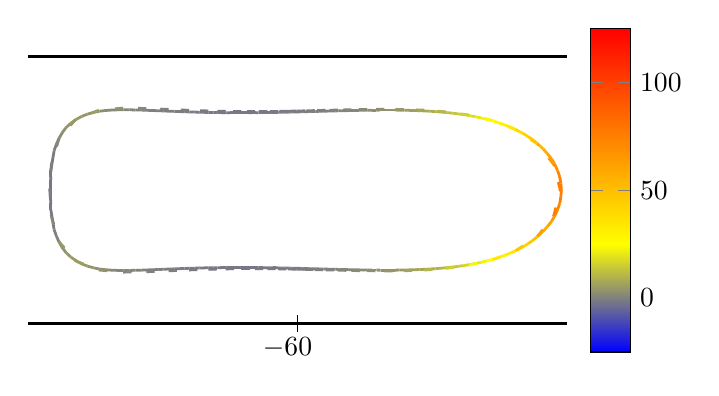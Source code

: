 \begin{tikzpicture}[scale=1.0]

\begin{axis}[
  hide axis,
  axis equal image,
  xmin = -65,
  xmax = -55,
  ymin = -3.0,
  ymax = +3.0,
  xtick = \empty,
  ytick = \empty,
  colorbar,
]

\addplot[line width=1pt,mesh,point meta=explicit,point meta min = -25, point meta max = 125]coordinates{
(-6.001e+01,1.449e+00) [-6.427e-01]
(-6.005e+01,1.448e+00) [-6.942e-01]
(-6.009e+01,1.447e+00) [-7.436e-01]
(-6.013e+01,1.446e+00) [-7.917e-01]
(-6.017e+01,1.445e+00) [-8.385e-01]
(-6.022e+01,1.444e+00) [-8.841e-01]
(-6.026e+01,1.443e+00) [-9.287e-01]
(-6.03e+01,1.442e+00) [-9.721e-01]
(-6.035e+01,1.441e+00) [-1.014e+00]
(-6.04e+01,1.44e+00) [-1.055e+00]
(-6.045e+01,1.44e+00) [-1.095e+00]
(-6.05e+01,1.439e+00) [-1.133e+00]
(-6.055e+01,1.438e+00) [-1.17e+00]
(-6.06e+01,1.437e+00) [-1.205e+00]
(-6.066e+01,1.436e+00) [-1.237e+00]
(-6.072e+01,1.436e+00) [-1.267e+00]
(-6.077e+01,1.435e+00) [-1.294e+00]
(-6.084e+01,1.435e+00) [-1.318e+00]
(-6.09e+01,1.434e+00) [-1.338e+00]
(-6.096e+01,1.434e+00) [-1.354e+00]
(-6.103e+01,1.434e+00) [-1.366e+00]
(-6.11e+01,1.434e+00) [-1.373e+00]
(-6.117e+01,1.434e+00) [-1.374e+00]
(-6.125e+01,1.434e+00) [-1.37e+00]
(-6.132e+01,1.435e+00) [-1.359e+00]
(-6.14e+01,1.436e+00) [-1.341e+00]
(-6.148e+01,1.437e+00) [-1.315e+00]
(-6.156e+01,1.438e+00) [-1.281e+00]
(-6.165e+01,1.44e+00) [-1.238e+00]
(-6.173e+01,1.441e+00) [-1.187e+00]
(-6.182e+01,1.444e+00) [-1.124e+00]
(-6.191e+01,1.446e+00) [-1.052e+00]
(-6.2e+01,1.449e+00) [-9.674e-01]
(-6.209e+01,1.452e+00) [-8.711e-01]
(-6.218e+01,1.455e+00) [-7.621e-01]
(-6.228e+01,1.459e+00) [-6.397e-01]
(-6.238e+01,1.462e+00) [-5.034e-01]
(-6.248e+01,1.467e+00) [-3.528e-01]
(-6.258e+01,1.471e+00) [-1.875e-01]
(-6.268e+01,1.475e+00) [-7.299e-03]
(-6.279e+01,1.479e+00) [1.883e-01]
(-6.289e+01,1.483e+00) [4.003e-01]
(-6.3e+01,1.486e+00) [6.308e-01]
(-6.311e+01,1.488e+00) [8.842e-01]
(-6.322e+01,1.489e+00) [1.169e+00]
(-6.333e+01,1.488e+00) [1.498e+00]
(-6.344e+01,1.484e+00) [1.893e+00]
(-6.355e+01,1.476e+00) [2.376e+00]
(-6.367e+01,1.462e+00) [2.963e+00]
(-6.378e+01,1.44e+00) [3.64e+00]
(-6.389e+01,1.409e+00) [4.332e+00]
(-6.4e+01,1.366e+00) [4.881e+00]
(-6.41e+01,1.31e+00) [5.08e+00]
(-6.42e+01,1.241e+00) [4.761e+00]
(-6.429e+01,1.157e+00) [3.908e+00]
(-6.436e+01,1.063e+00) [2.695e+00]
(-6.442e+01,9.583e-01) [1.398e+00]
(-6.447e+01,8.47e-01) [2.662e-01]
(-6.451e+01,7.309e-01) [-5.665e-01]
(-6.453e+01,6.117e-01) [-1.088e+00]
(-6.455e+01,4.907e-01) [-1.359e+00]
(-6.457e+01,3.686e-01) [-1.467e+00]
(-6.457e+01,2.46e-01) [-1.489e+00]
(-6.458e+01,1.231e-01) [-1.481e+00]
(-6.458e+01,-2.789e-09) [-1.475e+00]
(-6.458e+01,-1.231e-01) [-1.481e+00]
(-6.457e+01,-2.46e-01) [-1.489e+00]
(-6.457e+01,-3.686e-01) [-1.467e+00]
(-6.455e+01,-4.907e-01) [-1.359e+00]
(-6.453e+01,-6.117e-01) [-1.088e+00]
(-6.451e+01,-7.309e-01) [-5.665e-01]
(-6.447e+01,-8.47e-01) [2.662e-01]
(-6.442e+01,-9.583e-01) [1.398e+00]
(-6.436e+01,-1.063e+00) [2.695e+00]
(-6.429e+01,-1.157e+00) [3.908e+00]
(-6.42e+01,-1.241e+00) [4.761e+00]
(-6.41e+01,-1.31e+00) [5.08e+00]
(-6.4e+01,-1.366e+00) [4.881e+00]
(-6.389e+01,-1.409e+00) [4.332e+00]
(-6.378e+01,-1.44e+00) [3.64e+00]
(-6.367e+01,-1.462e+00) [2.963e+00]
(-6.355e+01,-1.476e+00) [2.376e+00]
(-6.344e+01,-1.484e+00) [1.893e+00]
(-6.333e+01,-1.488e+00) [1.498e+00]
(-6.322e+01,-1.489e+00) [1.169e+00]
(-6.311e+01,-1.488e+00) [8.842e-01]
(-6.3e+01,-1.486e+00) [6.308e-01]
(-6.289e+01,-1.483e+00) [4.003e-01]
(-6.279e+01,-1.479e+00) [1.883e-01]
(-6.268e+01,-1.475e+00) [-7.299e-03]
(-6.258e+01,-1.471e+00) [-1.875e-01]
(-6.248e+01,-1.467e+00) [-3.528e-01]
(-6.238e+01,-1.462e+00) [-5.034e-01]
(-6.228e+01,-1.459e+00) [-6.397e-01]
(-6.218e+01,-1.455e+00) [-7.621e-01]
(-6.209e+01,-1.452e+00) [-8.711e-01]
(-6.2e+01,-1.449e+00) [-9.674e-01]
(-6.191e+01,-1.446e+00) [-1.052e+00]
(-6.182e+01,-1.444e+00) [-1.124e+00]
(-6.173e+01,-1.441e+00) [-1.187e+00]
(-6.165e+01,-1.44e+00) [-1.238e+00]
(-6.156e+01,-1.438e+00) [-1.281e+00]
(-6.148e+01,-1.437e+00) [-1.315e+00]
(-6.14e+01,-1.436e+00) [-1.341e+00]
(-6.132e+01,-1.435e+00) [-1.359e+00]
(-6.125e+01,-1.434e+00) [-1.37e+00]
(-6.117e+01,-1.434e+00) [-1.374e+00]
(-6.11e+01,-1.434e+00) [-1.373e+00]
(-6.103e+01,-1.434e+00) [-1.366e+00]
(-6.096e+01,-1.434e+00) [-1.354e+00]
(-6.09e+01,-1.434e+00) [-1.338e+00]
(-6.084e+01,-1.435e+00) [-1.318e+00]
(-6.077e+01,-1.435e+00) [-1.294e+00]
(-6.072e+01,-1.436e+00) [-1.267e+00]
(-6.066e+01,-1.436e+00) [-1.237e+00]
(-6.06e+01,-1.437e+00) [-1.205e+00]
(-6.055e+01,-1.438e+00) [-1.17e+00]
(-6.05e+01,-1.439e+00) [-1.133e+00]
(-6.045e+01,-1.44e+00) [-1.095e+00]
(-6.04e+01,-1.44e+00) [-1.056e+00]
(-6.035e+01,-1.441e+00) [-1.014e+00]
(-6.03e+01,-1.442e+00) [-9.721e-01]
(-6.026e+01,-1.443e+00) [-9.287e-01]
(-6.022e+01,-1.444e+00) [-8.841e-01]
(-6.017e+01,-1.445e+00) [-8.385e-01]
(-6.013e+01,-1.446e+00) [-7.917e-01]
(-6.009e+01,-1.447e+00) [-7.436e-01]
(-6.005e+01,-1.448e+00) [-6.941e-01]
(-6.001e+01,-1.449e+00) [-6.429e-01]
(-5.997e+01,-1.45e+00) [-5.898e-01]
(-5.993e+01,-1.451e+00) [-5.345e-01]
(-5.989e+01,-1.452e+00) [-4.767e-01]
(-5.984e+01,-1.453e+00) [-4.16e-01]
(-5.98e+01,-1.454e+00) [-3.521e-01]
(-5.976e+01,-1.456e+00) [-2.845e-01]
(-5.971e+01,-1.457e+00) [-2.129e-01]
(-5.967e+01,-1.458e+00) [-1.367e-01]
(-5.962e+01,-1.459e+00) [-5.558e-02]
(-5.957e+01,-1.461e+00) [3.107e-02]
(-5.952e+01,-1.462e+00) [1.237e-01]
(-5.947e+01,-1.463e+00) [2.23e-01]
(-5.942e+01,-1.465e+00) [3.294e-01]
(-5.936e+01,-1.466e+00) [4.436e-01]
(-5.93e+01,-1.468e+00) [5.662e-01]
(-5.924e+01,-1.469e+00) [6.98e-01]
(-5.918e+01,-1.471e+00) [8.399e-01]
(-5.912e+01,-1.472e+00) [9.926e-01]
(-5.905e+01,-1.474e+00) [1.157e+00]
(-5.899e+01,-1.476e+00) [1.335e+00]
(-5.892e+01,-1.477e+00) [1.526e+00]
(-5.885e+01,-1.478e+00) [1.734e+00]
(-5.877e+01,-1.48e+00) [1.958e+00]
(-5.87e+01,-1.481e+00) [2.202e+00]
(-5.862e+01,-1.482e+00) [2.467e+00]
(-5.854e+01,-1.482e+00) [2.755e+00]
(-5.846e+01,-1.483e+00) [3.069e+00]
(-5.838e+01,-1.483e+00) [3.413e+00]
(-5.829e+01,-1.483e+00) [3.789e+00]
(-5.82e+01,-1.483e+00) [4.202e+00]
(-5.811e+01,-1.482e+00) [4.657e+00]
(-5.802e+01,-1.48e+00) [5.159e+00]
(-5.793e+01,-1.478e+00) [5.713e+00]
(-5.784e+01,-1.475e+00) [6.325e+00]
(-5.774e+01,-1.472e+00) [7.004e+00]
(-5.764e+01,-1.467e+00) [7.757e+00]
(-5.755e+01,-1.462e+00) [8.593e+00]
(-5.744e+01,-1.455e+00) [9.521e+00]
(-5.734e+01,-1.447e+00) [1.055e+01]
(-5.724e+01,-1.437e+00) [1.169e+01]
(-5.713e+01,-1.426e+00) [1.295e+01]
(-5.703e+01,-1.413e+00) [1.435e+01]
(-5.692e+01,-1.398e+00) [1.589e+01]
(-5.681e+01,-1.38e+00) [1.758e+01]
(-5.67e+01,-1.359e+00) [1.943e+01]
(-5.659e+01,-1.336e+00) [2.144e+01]
(-5.648e+01,-1.309e+00) [2.363e+01]
(-5.637e+01,-1.279e+00) [2.599e+01]
(-5.626e+01,-1.244e+00) [2.853e+01]
(-5.615e+01,-1.205e+00) [3.123e+01]
(-5.604e+01,-1.161e+00) [3.412e+01]
(-5.594e+01,-1.111e+00) [3.717e+01]
(-5.583e+01,-1.056e+00) [4.039e+01]
(-5.573e+01,-9.941e-01) [4.38e+01]
(-5.563e+01,-9.254e-01) [4.738e+01]
(-5.554e+01,-8.496e-01) [5.114e+01]
(-5.545e+01,-7.664e-01) [5.508e+01]
(-5.537e+01,-6.756e-01) [5.913e+01]
(-5.529e+01,-5.774e-01) [6.321e+01]
(-5.523e+01,-4.721e-01) [6.715e+01]
(-5.518e+01,-3.604e-01) [7.071e+01]
(-5.514e+01,-2.435e-01) [7.359e+01]
(-5.512e+01,-1.227e-01) [7.548e+01]
(-5.511e+01,2.876e-09) [7.613e+01]
(-5.512e+01,1.227e-01) [7.548e+01]
(-5.514e+01,2.435e-01) [7.359e+01]
(-5.518e+01,3.604e-01) [7.071e+01]
(-5.523e+01,4.721e-01) [6.715e+01]
(-5.529e+01,5.774e-01) [6.321e+01]
(-5.537e+01,6.756e-01) [5.913e+01]
(-5.545e+01,7.664e-01) [5.508e+01]
(-5.554e+01,8.496e-01) [5.114e+01]
(-5.563e+01,9.254e-01) [4.738e+01]
(-5.573e+01,9.941e-01) [4.38e+01]
(-5.583e+01,1.056e+00) [4.039e+01]
(-5.594e+01,1.111e+00) [3.717e+01]
(-5.604e+01,1.161e+00) [3.412e+01]
(-5.615e+01,1.205e+00) [3.123e+01]
(-5.626e+01,1.244e+00) [2.853e+01]
(-5.637e+01,1.279e+00) [2.599e+01]
(-5.648e+01,1.309e+00) [2.363e+01]
(-5.659e+01,1.336e+00) [2.144e+01]
(-5.67e+01,1.359e+00) [1.943e+01]
(-5.681e+01,1.38e+00) [1.758e+01]
(-5.692e+01,1.398e+00) [1.589e+01]
(-5.703e+01,1.413e+00) [1.435e+01]
(-5.713e+01,1.426e+00) [1.295e+01]
(-5.724e+01,1.437e+00) [1.169e+01]
(-5.734e+01,1.447e+00) [1.055e+01]
(-5.744e+01,1.455e+00) [9.521e+00]
(-5.755e+01,1.462e+00) [8.593e+00]
(-5.764e+01,1.467e+00) [7.757e+00]
(-5.774e+01,1.472e+00) [7.004e+00]
(-5.784e+01,1.475e+00) [6.325e+00]
(-5.793e+01,1.478e+00) [5.713e+00]
(-5.802e+01,1.48e+00) [5.159e+00]
(-5.811e+01,1.482e+00) [4.657e+00]
(-5.82e+01,1.483e+00) [4.202e+00]
(-5.829e+01,1.483e+00) [3.789e+00]
(-5.838e+01,1.483e+00) [3.413e+00]
(-5.846e+01,1.483e+00) [3.069e+00]
(-5.854e+01,1.482e+00) [2.755e+00]
(-5.862e+01,1.482e+00) [2.467e+00]
(-5.87e+01,1.481e+00) [2.202e+00]
(-5.877e+01,1.48e+00) [1.958e+00]
(-5.885e+01,1.478e+00) [1.734e+00]
(-5.892e+01,1.477e+00) [1.526e+00]
(-5.899e+01,1.476e+00) [1.335e+00]
(-5.905e+01,1.474e+00) [1.157e+00]
(-5.912e+01,1.472e+00) [9.926e-01]
(-5.918e+01,1.471e+00) [8.399e-01]
(-5.924e+01,1.469e+00) [6.98e-01]
(-5.93e+01,1.468e+00) [5.662e-01]
(-5.936e+01,1.466e+00) [4.435e-01]
(-5.942e+01,1.465e+00) [3.294e-01]
(-5.947e+01,1.463e+00) [2.23e-01]
(-5.952e+01,1.462e+00) [1.238e-01]
(-5.957e+01,1.461e+00) [3.106e-02]
(-5.962e+01,1.459e+00) [-5.557e-02]
(-5.967e+01,1.458e+00) [-1.367e-01]
(-5.971e+01,1.457e+00) [-2.129e-01]
(-5.976e+01,1.456e+00) [-2.845e-01]
(-5.98e+01,1.454e+00) [-3.521e-01]
(-5.984e+01,1.453e+00) [-4.16e-01]
(-5.989e+01,1.452e+00) [-4.767e-01]
(-5.993e+01,1.451e+00) [-5.344e-01]
(-5.997e+01,1.45e+00) [-5.899e-01]
(-6.001e+01,1.449e+00) [-6.427e-01]
};

\addplot[line width=1pt,loosely dashed,mesh,point meta=explicit,point meta min = -25, point meta max = 125]coordinates{
(-6.002e+01,1.466e+00) [-9.113e-01]
(-6.018e+01,1.462e+00) [-1.127e+00]
(-6.036e+01,1.459e+00) [-1.318e+00]
(-6.056e+01,1.457e+00) [-1.483e+00]
(-6.079e+01,1.456e+00) [-1.606e+00]
(-6.104e+01,1.456e+00) [-1.661e+00]
(-6.133e+01,1.46e+00) [-1.61e+00]
(-6.165e+01,1.467e+00) [-1.405e+00]
(-6.201e+01,1.479e+00) [-9.872e-01]
(-6.239e+01,1.496e+00) [-2.827e-01]
(-6.28e+01,1.513e+00) [7.884e-01]
(-6.323e+01,1.52e+00) [2.354e+00]
(-6.368e+01,1.481e+00) [4.878e+00]
(-6.411e+01,1.313e+00) [6.934e+00]
(-6.442e+01,9.558e-01) [2.983e+00]
(-6.456e+01,4.902e-01) [-8.445e-02]
(-6.459e+01,6.062e-10) [-4.976e-01]
(-6.456e+01,-4.902e-01) [-8.445e-02]
(-6.442e+01,-9.558e-01) [2.983e+00]
(-6.411e+01,-1.313e+00) [6.934e+00]
(-6.368e+01,-1.481e+00) [4.878e+00]
(-6.323e+01,-1.52e+00) [2.354e+00]
(-6.28e+01,-1.513e+00) [7.883e-01]
(-6.239e+01,-1.496e+00) [-2.828e-01]
(-6.201e+01,-1.479e+00) [-9.872e-01]
(-6.165e+01,-1.467e+00) [-1.405e+00]
(-6.133e+01,-1.46e+00) [-1.61e+00]
(-6.104e+01,-1.456e+00) [-1.661e+00]
(-6.079e+01,-1.456e+00) [-1.606e+00]
(-6.056e+01,-1.457e+00) [-1.483e+00]
(-6.036e+01,-1.459e+00) [-1.318e+00]
(-6.018e+01,-1.462e+00) [-1.127e+00]
(-6.002e+01,-1.466e+00) [-9.114e-01]
(-5.986e+01,-1.469e+00) [-6.593e-01]
(-5.968e+01,-1.474e+00) [-3.471e-01]
(-5.948e+01,-1.479e+00) [5.672e-02]
(-5.925e+01,-1.484e+00) [5.915e-01]
(-5.9e+01,-1.49e+00) [1.309e+00]
(-5.871e+01,-1.495e+00) [2.285e+00]
(-5.839e+01,-1.498e+00) [3.644e+00]
(-5.803e+01,-1.495e+00) [5.591e+00]
(-5.765e+01,-1.482e+00) [8.467e+00]
(-5.725e+01,-1.451e+00) [1.278e+01]
(-5.682e+01,-1.393e+00) [1.917e+01]
(-5.638e+01,-1.29e+00) [2.821e+01]
(-5.595e+01,-1.119e+00) [4.004e+01]
(-5.555e+01,-8.534e-01) [5.455e+01]
(-5.525e+01,-4.728e-01) [7.08e+01]
(-5.513e+01,4.145e-10) [7.973e+01]
(-5.525e+01,4.728e-01) [7.08e+01]
(-5.555e+01,8.534e-01) [5.455e+01]
(-5.595e+01,1.119e+00) [4.004e+01]
(-5.638e+01,1.29e+00) [2.821e+01]
(-5.682e+01,1.393e+00) [1.917e+01]
(-5.725e+01,1.451e+00) [1.278e+01]
(-5.765e+01,1.482e+00) [8.467e+00]
(-5.803e+01,1.495e+00) [5.591e+00]
(-5.839e+01,1.498e+00) [3.644e+00]
(-5.871e+01,1.495e+00) [2.285e+00]
(-5.9e+01,1.49e+00) [1.309e+00]
(-5.925e+01,1.484e+00) [5.915e-01]
(-5.948e+01,1.479e+00) [5.672e-02]
(-5.968e+01,1.474e+00) [-3.471e-01]
(-5.986e+01,1.469e+00) [-6.593e-01]
(-6.002e+01,1.466e+00) [-9.113e-01]
};

\addplot[black,line width=1pt] coordinates{
  (-65,-2.47)
  (-55,-2.47)
};

\addplot[black,line width=1pt] coordinates{
  (-65,+2.47)
  (-55,+2.47)
};

\addplot[black,line width=0.2pt] coordinates{
  (-60,-2.32)
  (-60,-2.62)
};

\end{axis}

\node at (3.30,0.05) {$-60$};


\end{tikzpicture}
